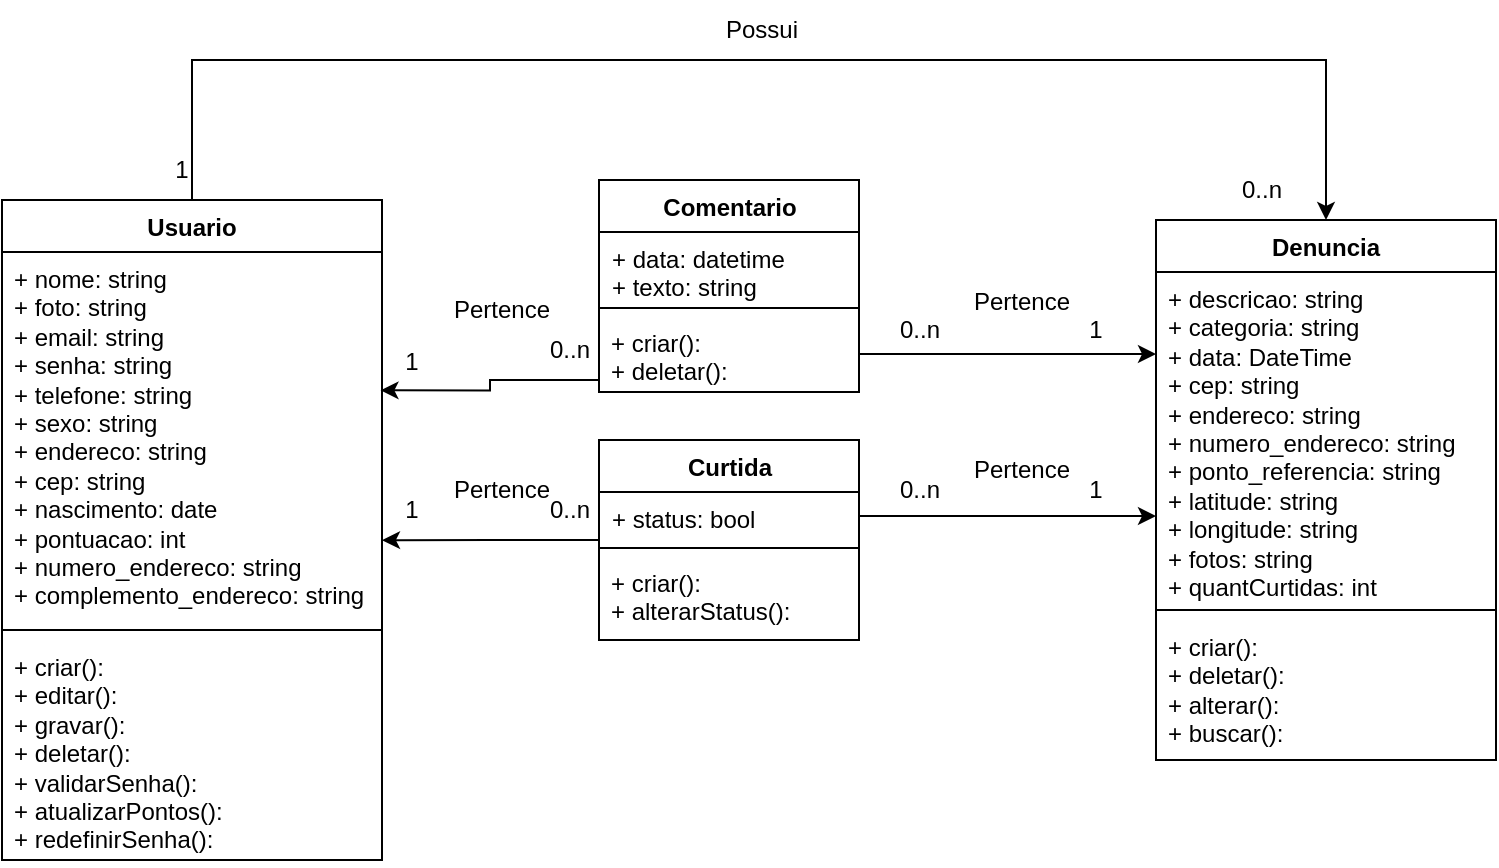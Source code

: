 <mxfile version="24.7.12">
  <diagram name="Página-1" id="DdRlDtEebFKFZhzjNbIg">
    <mxGraphModel dx="874" dy="460" grid="1" gridSize="10" guides="1" tooltips="1" connect="1" arrows="1" fold="1" page="1" pageScale="1" pageWidth="827" pageHeight="1169" math="0" shadow="0">
      <root>
        <mxCell id="0" />
        <mxCell id="1" parent="0" />
        <mxCell id="LXjLLU86fBAdgUQdz-oU-1" value="Usuario" style="swimlane;fontStyle=1;align=center;verticalAlign=top;childLayout=stackLayout;horizontal=1;startSize=26;horizontalStack=0;resizeParent=1;resizeParentMax=0;resizeLast=0;collapsible=1;marginBottom=0;whiteSpace=wrap;html=1;" vertex="1" parent="1">
          <mxGeometry x="40" y="140" width="190" height="330" as="geometry">
            <mxRectangle x="40" y="120" width="80" height="30" as="alternateBounds" />
          </mxGeometry>
        </mxCell>
        <mxCell id="LXjLLU86fBAdgUQdz-oU-2" value="&lt;span style=&quot;text-wrap: nowrap;&quot;&gt;+ nome: string&lt;/span&gt;&lt;br style=&quot;padding: 0px; margin: 0px; text-wrap: nowrap;&quot;&gt;&lt;span style=&quot;text-wrap: nowrap;&quot;&gt;+ foto: string&lt;/span&gt;&lt;br style=&quot;padding: 0px; margin: 0px; text-wrap: nowrap;&quot;&gt;&lt;span style=&quot;text-wrap: nowrap;&quot;&gt;+ email: string&lt;/span&gt;&lt;br style=&quot;padding: 0px; margin: 0px; text-wrap: nowrap;&quot;&gt;&lt;span style=&quot;text-wrap: nowrap;&quot;&gt;+ senha: string&lt;/span&gt;&lt;br style=&quot;padding: 0px; margin: 0px; text-wrap: nowrap;&quot;&gt;&lt;span style=&quot;text-wrap: nowrap;&quot;&gt;+ telefone: string&lt;/span&gt;&lt;br style=&quot;padding: 0px; margin: 0px; text-wrap: nowrap;&quot;&gt;&lt;span style=&quot;text-wrap: nowrap;&quot;&gt;+ sexo: string&lt;/span&gt;&lt;br style=&quot;padding: 0px; margin: 0px; text-wrap: nowrap;&quot;&gt;&lt;span style=&quot;text-wrap: nowrap;&quot;&gt;+ endereco: string&lt;/span&gt;&lt;br style=&quot;padding: 0px; margin: 0px; text-wrap: nowrap;&quot;&gt;&lt;span style=&quot;text-wrap: nowrap;&quot;&gt;+ cep: string&lt;/span&gt;&lt;br style=&quot;padding: 0px; margin: 0px; text-wrap: nowrap;&quot;&gt;&lt;span style=&quot;text-wrap: nowrap;&quot;&gt;+ nascimento: date&lt;/span&gt;&lt;br style=&quot;padding: 0px; margin: 0px; text-wrap: nowrap;&quot;&gt;&lt;span style=&quot;text-wrap: nowrap;&quot;&gt;+ pontuacao: int&lt;/span&gt;&lt;div&gt;&lt;span style=&quot;text-wrap: nowrap;&quot;&gt;+ numero_endereco: string&lt;/span&gt;&lt;span style=&quot;text-wrap: nowrap;&quot;&gt;&lt;br&gt;&lt;/span&gt;&lt;/div&gt;&lt;div&gt;&lt;span style=&quot;text-wrap: nowrap;&quot;&gt;+ complemento_endereco: string&lt;/span&gt;&lt;span style=&quot;text-wrap: nowrap;&quot;&gt;&lt;br&gt;&lt;/span&gt;&lt;/div&gt;" style="text;strokeColor=none;fillColor=none;align=left;verticalAlign=top;spacingLeft=4;spacingRight=4;overflow=hidden;rotatable=0;points=[[0,0.5],[1,0.5]];portConstraint=eastwest;whiteSpace=wrap;html=1;" vertex="1" parent="LXjLLU86fBAdgUQdz-oU-1">
          <mxGeometry y="26" width="190" height="184" as="geometry" />
        </mxCell>
        <mxCell id="LXjLLU86fBAdgUQdz-oU-3" value="" style="line;strokeWidth=1;fillColor=none;align=left;verticalAlign=middle;spacingTop=-1;spacingLeft=3;spacingRight=3;rotatable=0;labelPosition=right;points=[];portConstraint=eastwest;strokeColor=inherit;" vertex="1" parent="LXjLLU86fBAdgUQdz-oU-1">
          <mxGeometry y="210" width="190" height="10" as="geometry" />
        </mxCell>
        <mxCell id="LXjLLU86fBAdgUQdz-oU-4" value="&lt;span style=&quot;text-wrap: nowrap;&quot;&gt;+ criar():&lt;/span&gt;&lt;br style=&quot;padding: 0px; margin: 0px; text-wrap: nowrap;&quot;&gt;&lt;span style=&quot;text-wrap: nowrap;&quot;&gt;+ editar():&amp;nbsp;&lt;/span&gt;&lt;br style=&quot;padding: 0px; margin: 0px; text-wrap: nowrap;&quot;&gt;&lt;span style=&quot;text-wrap: nowrap;&quot;&gt;+ gravar():&lt;/span&gt;&lt;br style=&quot;padding: 0px; margin: 0px; text-wrap: nowrap;&quot;&gt;&lt;span style=&quot;text-wrap: nowrap;&quot;&gt;+ deletar():&amp;nbsp;&lt;/span&gt;&lt;br style=&quot;padding: 0px; margin: 0px; text-wrap: nowrap;&quot;&gt;&lt;span style=&quot;text-wrap: nowrap;&quot;&gt;+ validarSenha():&lt;/span&gt;&lt;br style=&quot;padding: 0px; margin: 0px; text-wrap: nowrap;&quot;&gt;&lt;span style=&quot;text-wrap: nowrap;&quot;&gt;+ atualizarPontos():&lt;/span&gt;&lt;br&gt;&lt;div&gt;&lt;span style=&quot;text-wrap: nowrap;&quot;&gt;+ redefinirSenha():&lt;/span&gt;&lt;span style=&quot;text-wrap: nowrap;&quot;&gt;&lt;br&gt;&lt;/span&gt;&lt;/div&gt;" style="text;strokeColor=none;fillColor=none;align=left;verticalAlign=top;spacingLeft=4;spacingRight=4;overflow=hidden;rotatable=0;points=[[0,0.5],[1,0.5]];portConstraint=eastwest;whiteSpace=wrap;html=1;" vertex="1" parent="LXjLLU86fBAdgUQdz-oU-1">
          <mxGeometry y="220" width="190" height="110" as="geometry" />
        </mxCell>
        <mxCell id="LXjLLU86fBAdgUQdz-oU-5" value="Denuncia" style="swimlane;fontStyle=1;align=center;verticalAlign=top;childLayout=stackLayout;horizontal=1;startSize=26;horizontalStack=0;resizeParent=1;resizeParentMax=0;resizeLast=0;collapsible=1;marginBottom=0;whiteSpace=wrap;html=1;" vertex="1" parent="1">
          <mxGeometry x="617" y="150" width="170" height="270" as="geometry" />
        </mxCell>
        <mxCell id="LXjLLU86fBAdgUQdz-oU-6" value="&lt;div&gt;&lt;span style=&quot;text-wrap: nowrap;&quot;&gt;+ descricao: string&lt;/span&gt;&lt;br style=&quot;padding: 0px; margin: 0px; text-wrap: nowrap;&quot;&gt;&lt;span style=&quot;text-wrap: nowrap;&quot;&gt;+ categoria: string&lt;/span&gt;&lt;br style=&quot;padding: 0px; margin: 0px; text-wrap: nowrap;&quot;&gt;&lt;span style=&quot;text-wrap: nowrap;&quot;&gt;+ data: DateTime&lt;/span&gt;&lt;/div&gt;&lt;div&gt;+&amp;nbsp;&lt;span style=&quot;text-wrap: nowrap; background-color: initial;&quot;&gt;cep: string&lt;/span&gt;&lt;/div&gt;&lt;div&gt;&lt;span style=&quot;text-wrap: nowrap;&quot;&gt;+ endereco: string&lt;/span&gt;&lt;br style=&quot;text-wrap: nowrap;&quot;&gt;&lt;span style=&quot;text-wrap: nowrap;&quot;&gt;+ numero_endereco: string&lt;/span&gt;&lt;/div&gt;&lt;div&gt;&lt;span style=&quot;text-wrap: nowrap;&quot;&gt;+&amp;nbsp;&lt;/span&gt;&lt;span style=&quot;text-wrap: nowrap; background-color: initial;&quot;&gt;ponto_referencia: string&lt;/span&gt;&lt;br style=&quot;padding: 0px; margin: 0px; text-wrap: nowrap;&quot;&gt;&lt;span style=&quot;text-wrap: nowrap;&quot;&gt;+ latitude: string&lt;/span&gt;&lt;br style=&quot;padding: 0px; margin: 0px; text-wrap: nowrap;&quot;&gt;&lt;span style=&quot;text-wrap: nowrap;&quot;&gt;+ longitude: string&lt;/span&gt;&lt;br style=&quot;padding: 0px; margin: 0px; text-wrap: nowrap;&quot;&gt;&lt;span style=&quot;text-wrap: nowrap;&quot;&gt;+ fotos: string&lt;/span&gt;&lt;br style=&quot;padding: 0px; margin: 0px; text-wrap: nowrap;&quot;&gt;&lt;span style=&quot;text-wrap: nowrap;&quot;&gt;+ quantCurtidas: int&lt;/span&gt;&lt;br&gt;&lt;/div&gt;" style="text;strokeColor=none;fillColor=none;align=left;verticalAlign=top;spacingLeft=4;spacingRight=4;overflow=hidden;rotatable=0;points=[[0,0.5],[1,0.5]];portConstraint=eastwest;whiteSpace=wrap;html=1;" vertex="1" parent="LXjLLU86fBAdgUQdz-oU-5">
          <mxGeometry y="26" width="170" height="164" as="geometry" />
        </mxCell>
        <mxCell id="LXjLLU86fBAdgUQdz-oU-7" value="" style="line;strokeWidth=1;fillColor=none;align=left;verticalAlign=middle;spacingTop=-1;spacingLeft=3;spacingRight=3;rotatable=0;labelPosition=right;points=[];portConstraint=eastwest;strokeColor=inherit;" vertex="1" parent="LXjLLU86fBAdgUQdz-oU-5">
          <mxGeometry y="190" width="170" height="10" as="geometry" />
        </mxCell>
        <mxCell id="LXjLLU86fBAdgUQdz-oU-8" value="+ criar():&amp;nbsp;&lt;br style=&quot;padding: 0px; margin: 0px;&quot;&gt;&lt;span style=&quot;&quot;&gt;+ deletar():&amp;nbsp;&lt;/span&gt;&lt;br style=&quot;padding: 0px; margin: 0px;&quot;&gt;+ alterar():&lt;br&gt;+ buscar():&lt;span style=&quot;&quot;&gt;&amp;nbsp;&lt;/span&gt;&lt;br style=&quot;padding: 0px; margin: 0px;&quot;&gt;" style="text;strokeColor=none;fillColor=none;align=left;verticalAlign=top;spacingLeft=4;spacingRight=4;overflow=hidden;rotatable=0;points=[[0,0.5],[1,0.5]];portConstraint=eastwest;whiteSpace=wrap;html=1;" vertex="1" parent="LXjLLU86fBAdgUQdz-oU-5">
          <mxGeometry y="200" width="170" height="70" as="geometry" />
        </mxCell>
        <mxCell id="LXjLLU86fBAdgUQdz-oU-9" value="Comentario" style="swimlane;fontStyle=1;align=center;verticalAlign=top;childLayout=stackLayout;horizontal=1;startSize=26;horizontalStack=0;resizeParent=1;resizeParentMax=0;resizeLast=0;collapsible=1;marginBottom=0;whiteSpace=wrap;html=1;" vertex="1" parent="1">
          <mxGeometry x="338.5" y="130" width="130" height="106" as="geometry" />
        </mxCell>
        <mxCell id="LXjLLU86fBAdgUQdz-oU-10" value="+ data: datetime&lt;br&gt;+ texto: string" style="text;strokeColor=none;fillColor=none;align=left;verticalAlign=top;spacingLeft=4;spacingRight=4;overflow=hidden;rotatable=0;points=[[0,0.5],[1,0.5]];portConstraint=eastwest;whiteSpace=wrap;html=1;" vertex="1" parent="LXjLLU86fBAdgUQdz-oU-9">
          <mxGeometry y="26" width="130" height="34" as="geometry" />
        </mxCell>
        <mxCell id="LXjLLU86fBAdgUQdz-oU-11" value="" style="line;strokeWidth=1;fillColor=none;align=left;verticalAlign=middle;spacingTop=-1;spacingLeft=3;spacingRight=3;rotatable=0;labelPosition=right;points=[];portConstraint=eastwest;strokeColor=inherit;" vertex="1" parent="LXjLLU86fBAdgUQdz-oU-9">
          <mxGeometry y="60" width="130" height="8" as="geometry" />
        </mxCell>
        <mxCell id="LXjLLU86fBAdgUQdz-oU-12" value="+ criar():&#xa;+ deletar(): " style="text;align=left;verticalAlign=top;spacingLeft=4;spacingRight=4;overflow=hidden;rotatable=0;points=[[0,0.5],[1,0.5]];portConstraint=eastwest;" vertex="1" parent="LXjLLU86fBAdgUQdz-oU-9">
          <mxGeometry y="68" width="130" height="38" as="geometry" />
        </mxCell>
        <mxCell id="LXjLLU86fBAdgUQdz-oU-13" value="1" style="text;html=1;align=center;verticalAlign=middle;whiteSpace=wrap;rounded=0;" vertex="1" parent="1">
          <mxGeometry x="557" y="190" width="60" height="30" as="geometry" />
        </mxCell>
        <mxCell id="LXjLLU86fBAdgUQdz-oU-14" value="0..n" style="text;html=1;align=center;verticalAlign=middle;whiteSpace=wrap;rounded=0;" vertex="1" parent="1">
          <mxGeometry x="468.5" y="190" width="60" height="30" as="geometry" />
        </mxCell>
        <mxCell id="LXjLLU86fBAdgUQdz-oU-15" value="Curtida" style="swimlane;fontStyle=1;align=center;verticalAlign=top;childLayout=stackLayout;horizontal=1;startSize=26;horizontalStack=0;resizeParent=1;resizeParentMax=0;resizeLast=0;collapsible=1;marginBottom=0;whiteSpace=wrap;html=1;" vertex="1" parent="1">
          <mxGeometry x="338.5" y="260" width="130" height="100" as="geometry">
            <mxRectangle x="318.5" y="230" width="80" height="30" as="alternateBounds" />
          </mxGeometry>
        </mxCell>
        <mxCell id="LXjLLU86fBAdgUQdz-oU-16" value="+ status: bool" style="text;strokeColor=none;fillColor=none;align=left;verticalAlign=top;spacingLeft=4;spacingRight=4;overflow=hidden;rotatable=0;points=[[0,0.5],[1,0.5]];portConstraint=eastwest;whiteSpace=wrap;html=1;" vertex="1" parent="LXjLLU86fBAdgUQdz-oU-15">
          <mxGeometry y="26" width="130" height="24" as="geometry" />
        </mxCell>
        <mxCell id="LXjLLU86fBAdgUQdz-oU-17" value="" style="line;strokeWidth=1;fillColor=none;align=left;verticalAlign=middle;spacingTop=-1;spacingLeft=3;spacingRight=3;rotatable=0;labelPosition=right;points=[];portConstraint=eastwest;strokeColor=inherit;" vertex="1" parent="LXjLLU86fBAdgUQdz-oU-15">
          <mxGeometry y="50" width="130" height="8" as="geometry" />
        </mxCell>
        <mxCell id="LXjLLU86fBAdgUQdz-oU-18" value="+ criar():&#xa;+ alterarStatus(): " style="text;align=left;verticalAlign=top;spacingLeft=4;spacingRight=4;overflow=hidden;rotatable=0;points=[[0,0.5],[1,0.5]];portConstraint=eastwest;" vertex="1" parent="LXjLLU86fBAdgUQdz-oU-15">
          <mxGeometry y="58" width="130" height="42" as="geometry" />
        </mxCell>
        <mxCell id="LXjLLU86fBAdgUQdz-oU-19" value="1" style="text;html=1;align=center;verticalAlign=middle;whiteSpace=wrap;rounded=0;" vertex="1" parent="1">
          <mxGeometry x="557" y="270" width="60" height="30" as="geometry" />
        </mxCell>
        <mxCell id="LXjLLU86fBAdgUQdz-oU-20" value="0..n" style="text;html=1;align=center;verticalAlign=middle;whiteSpace=wrap;rounded=0;" vertex="1" parent="1">
          <mxGeometry x="308.5" y="200" width="30" height="30" as="geometry" />
        </mxCell>
        <mxCell id="LXjLLU86fBAdgUQdz-oU-21" value="1" style="text;html=1;align=center;verticalAlign=middle;whiteSpace=wrap;rounded=0;" vertex="1" parent="1">
          <mxGeometry x="230" y="206" width="30" height="30" as="geometry" />
        </mxCell>
        <mxCell id="LXjLLU86fBAdgUQdz-oU-22" value="0..n" style="text;html=1;align=center;verticalAlign=middle;whiteSpace=wrap;rounded=0;" vertex="1" parent="1">
          <mxGeometry x="468.5" y="270" width="60" height="30" as="geometry" />
        </mxCell>
        <mxCell id="LXjLLU86fBAdgUQdz-oU-23" value="0..n" style="text;html=1;align=center;verticalAlign=middle;whiteSpace=wrap;rounded=0;" vertex="1" parent="1">
          <mxGeometry x="312.75" y="280" width="21.5" height="30" as="geometry" />
        </mxCell>
        <mxCell id="LXjLLU86fBAdgUQdz-oU-24" value="1" style="text;html=1;align=center;verticalAlign=middle;whiteSpace=wrap;rounded=0;" vertex="1" parent="1">
          <mxGeometry x="230" y="280" width="30" height="30" as="geometry" />
        </mxCell>
        <mxCell id="LXjLLU86fBAdgUQdz-oU-25" value="0..n" style="text;html=1;align=center;verticalAlign=middle;whiteSpace=wrap;rounded=0;" vertex="1" parent="1">
          <mxGeometry x="640" y="120" width="60" height="30" as="geometry" />
        </mxCell>
        <mxCell id="LXjLLU86fBAdgUQdz-oU-26" value="1" style="text;html=1;align=center;verticalAlign=middle;whiteSpace=wrap;rounded=0;" vertex="1" parent="1">
          <mxGeometry x="100" y="110" width="60" height="30" as="geometry" />
        </mxCell>
        <mxCell id="LXjLLU86fBAdgUQdz-oU-27" value="" style="endArrow=classic;endFill=1;endSize=6;html=1;rounded=0;entryX=0.5;entryY=0;entryDx=0;entryDy=0;exitX=0.5;exitY=0;exitDx=0;exitDy=0;" edge="1" parent="1" source="LXjLLU86fBAdgUQdz-oU-1" target="LXjLLU86fBAdgUQdz-oU-5">
          <mxGeometry width="160" relative="1" as="geometry">
            <mxPoint x="330" y="70" as="sourcePoint" />
            <mxPoint x="478" y="70" as="targetPoint" />
            <Array as="points">
              <mxPoint x="135" y="70" />
              <mxPoint x="702" y="70" />
            </Array>
          </mxGeometry>
        </mxCell>
        <mxCell id="LXjLLU86fBAdgUQdz-oU-28" value="Possui" style="text;html=1;align=center;verticalAlign=middle;whiteSpace=wrap;rounded=0;" vertex="1" parent="1">
          <mxGeometry x="390" y="40" width="60" height="30" as="geometry" />
        </mxCell>
        <mxCell id="LXjLLU86fBAdgUQdz-oU-29" value="Pertence" style="text;html=1;align=center;verticalAlign=middle;whiteSpace=wrap;rounded=0;" vertex="1" parent="1">
          <mxGeometry x="260" y="180" width="60" height="30" as="geometry" />
        </mxCell>
        <mxCell id="LXjLLU86fBAdgUQdz-oU-30" value="Pertence" style="text;html=1;align=center;verticalAlign=middle;whiteSpace=wrap;rounded=0;" vertex="1" parent="1">
          <mxGeometry x="260" y="270" width="60" height="30" as="geometry" />
        </mxCell>
        <mxCell id="LXjLLU86fBAdgUQdz-oU-31" value="Pertence" style="text;html=1;align=center;verticalAlign=middle;whiteSpace=wrap;rounded=0;" vertex="1" parent="1">
          <mxGeometry x="520" y="176" width="60" height="30" as="geometry" />
        </mxCell>
        <mxCell id="LXjLLU86fBAdgUQdz-oU-32" value="Pertence" style="text;html=1;align=center;verticalAlign=middle;whiteSpace=wrap;rounded=0;" vertex="1" parent="1">
          <mxGeometry x="520" y="260" width="60" height="30" as="geometry" />
        </mxCell>
        <mxCell id="LXjLLU86fBAdgUQdz-oU-33" style="edgeStyle=orthogonalEdgeStyle;rounded=0;orthogonalLoop=1;jettySize=auto;html=1;exitX=1;exitY=0.5;exitDx=0;exitDy=0;" edge="1" parent="1" source="LXjLLU86fBAdgUQdz-oU-16" target="LXjLLU86fBAdgUQdz-oU-5">
          <mxGeometry relative="1" as="geometry">
            <Array as="points">
              <mxPoint x="580" y="298" />
              <mxPoint x="580" y="298" />
            </Array>
          </mxGeometry>
        </mxCell>
        <mxCell id="LXjLLU86fBAdgUQdz-oU-34" style="edgeStyle=orthogonalEdgeStyle;rounded=0;orthogonalLoop=1;jettySize=auto;html=1;endArrow=classic;endFill=1;" edge="1" parent="1" source="LXjLLU86fBAdgUQdz-oU-12" target="LXjLLU86fBAdgUQdz-oU-5">
          <mxGeometry relative="1" as="geometry">
            <Array as="points">
              <mxPoint x="590" y="217" />
              <mxPoint x="590" y="217" />
            </Array>
          </mxGeometry>
        </mxCell>
        <mxCell id="LXjLLU86fBAdgUQdz-oU-35" style="edgeStyle=orthogonalEdgeStyle;rounded=0;orthogonalLoop=1;jettySize=auto;html=1;entryX=1;entryY=0.783;entryDx=0;entryDy=0;entryPerimeter=0;" edge="1" parent="1" source="LXjLLU86fBAdgUQdz-oU-15" target="LXjLLU86fBAdgUQdz-oU-2">
          <mxGeometry relative="1" as="geometry" />
        </mxCell>
        <mxCell id="LXjLLU86fBAdgUQdz-oU-36" style="edgeStyle=orthogonalEdgeStyle;rounded=0;orthogonalLoop=1;jettySize=auto;html=1;entryX=0.996;entryY=0.376;entryDx=0;entryDy=0;entryPerimeter=0;" edge="1" parent="1" source="LXjLLU86fBAdgUQdz-oU-9" target="LXjLLU86fBAdgUQdz-oU-2">
          <mxGeometry relative="1" as="geometry">
            <Array as="points">
              <mxPoint x="284" y="230" />
              <mxPoint x="284" y="235" />
            </Array>
          </mxGeometry>
        </mxCell>
      </root>
    </mxGraphModel>
  </diagram>
</mxfile>
